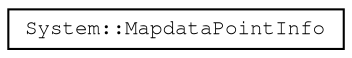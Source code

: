 digraph "Graphical Class Hierarchy"
{
 // LATEX_PDF_SIZE
  edge [fontname="FreeMono",fontsize="10",labelfontname="FreeMono",labelfontsize="10"];
  node [fontname="FreeMono",fontsize="10",shape=record];
  rankdir="LR";
  Node0 [label="System::MapdataPointInfo",height=0.2,width=0.4,color="black", fillcolor="white", style="filled",URL="$class_system_1_1_mapdata_point_info.html",tooltip=" "];
}
